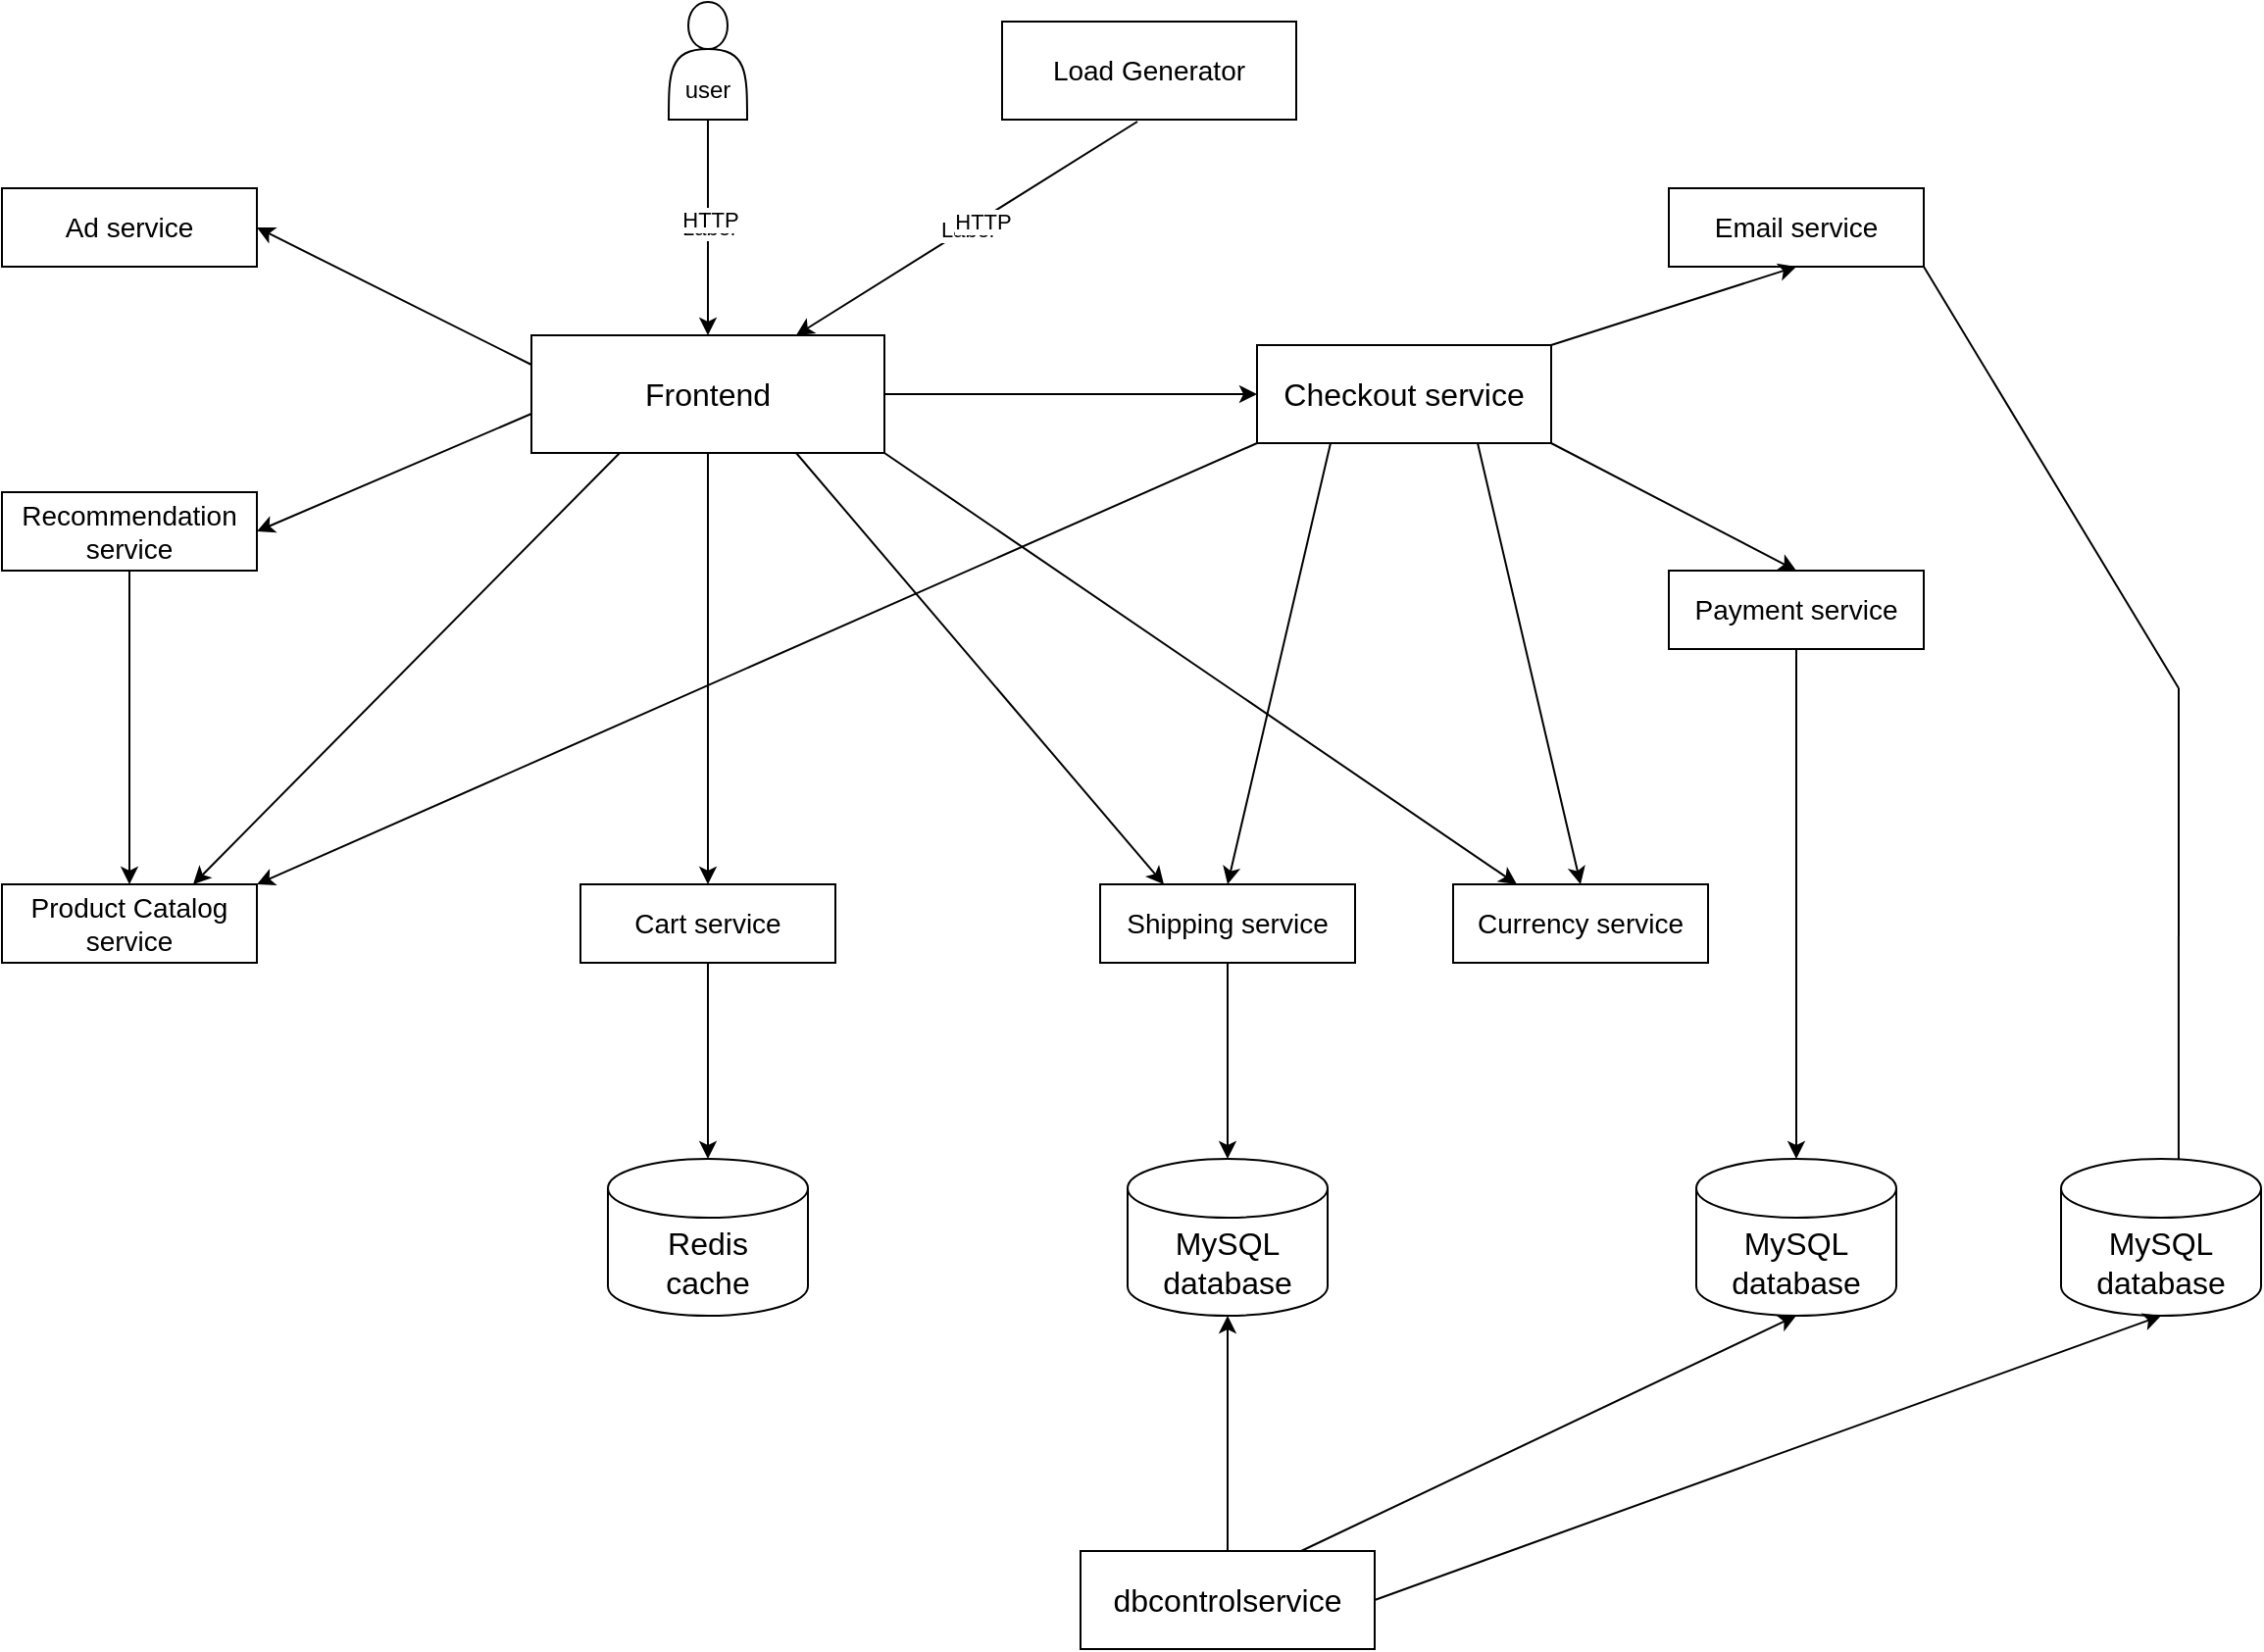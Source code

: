 <mxfile version="24.7.8">
  <diagram name="Page-1" id="A9Ylg3fb1iKOwNVggxnu">
    <mxGraphModel dx="1120" dy="532" grid="1" gridSize="10" guides="1" tooltips="1" connect="1" arrows="1" fold="1" page="1" pageScale="1" pageWidth="850" pageHeight="1100" math="0" shadow="0">
      <root>
        <mxCell id="0" />
        <mxCell id="1" parent="0" />
        <mxCell id="42rCIiYAz0mvuhvBqq5X-1" value="&lt;div&gt;&lt;br&gt;&lt;/div&gt;&lt;div&gt;&lt;br&gt;&lt;/div&gt;&lt;div&gt;user&lt;/div&gt;" style="shape=actor;whiteSpace=wrap;html=1;" parent="1" vertex="1">
          <mxGeometry x="370" y="10" width="40" height="60" as="geometry" />
        </mxCell>
        <mxCell id="42rCIiYAz0mvuhvBqq5X-2" value="&lt;font size=&quot;3&quot;&gt;Frontend&lt;/font&gt;" style="rounded=0;whiteSpace=wrap;html=1;" parent="1" vertex="1">
          <mxGeometry x="300" y="180" width="180" height="60" as="geometry" />
        </mxCell>
        <mxCell id="42rCIiYAz0mvuhvBqq5X-3" value="&lt;font style=&quot;font-size: 14px;&quot;&gt;Ad service&lt;/font&gt;" style="rounded=0;whiteSpace=wrap;html=1;" parent="1" vertex="1">
          <mxGeometry x="30" y="105" width="130" height="40" as="geometry" />
        </mxCell>
        <mxCell id="42rCIiYAz0mvuhvBqq5X-4" value="&lt;font style=&quot;font-size: 14px;&quot;&gt;Load Generator&lt;/font&gt;" style="rounded=0;whiteSpace=wrap;html=1;" parent="1" vertex="1">
          <mxGeometry x="540" y="20" width="150" height="50" as="geometry" />
        </mxCell>
        <mxCell id="42rCIiYAz0mvuhvBqq5X-5" value="" style="endArrow=classic;html=1;rounded=0;entryX=1;entryY=0.5;entryDx=0;entryDy=0;exitX=0;exitY=0.25;exitDx=0;exitDy=0;" parent="1" source="42rCIiYAz0mvuhvBqq5X-2" target="42rCIiYAz0mvuhvBqq5X-3" edge="1">
          <mxGeometry width="50" height="50" relative="1" as="geometry">
            <mxPoint x="230" y="240" as="sourcePoint" />
            <mxPoint x="450" y="250" as="targetPoint" />
          </mxGeometry>
        </mxCell>
        <mxCell id="42rCIiYAz0mvuhvBqq5X-9" value="" style="endArrow=classic;html=1;rounded=0;exitX=1;exitY=0.5;exitDx=0;exitDy=0;entryX=0;entryY=0.5;entryDx=0;entryDy=0;" parent="1" source="42rCIiYAz0mvuhvBqq5X-2" target="42rCIiYAz0mvuhvBqq5X-10" edge="1">
          <mxGeometry width="50" height="50" relative="1" as="geometry">
            <mxPoint x="510" y="190" as="sourcePoint" />
            <mxPoint x="510" y="300" as="targetPoint" />
          </mxGeometry>
        </mxCell>
        <mxCell id="42rCIiYAz0mvuhvBqq5X-10" value="&lt;font size=&quot;3&quot;&gt;Checkout service&lt;/font&gt;" style="rounded=0;whiteSpace=wrap;html=1;" parent="1" vertex="1">
          <mxGeometry x="670" y="185" width="150" height="50" as="geometry" />
        </mxCell>
        <mxCell id="42rCIiYAz0mvuhvBqq5X-13" value="&lt;font style=&quot;font-size: 14px;&quot;&gt;Recommendation service&lt;/font&gt;" style="rounded=0;whiteSpace=wrap;html=1;" parent="1" vertex="1">
          <mxGeometry x="30" y="260" width="130" height="40" as="geometry" />
        </mxCell>
        <mxCell id="42rCIiYAz0mvuhvBqq5X-14" value="&lt;font style=&quot;font-size: 14px;&quot;&gt;Shipping service&lt;/font&gt;" style="rounded=0;whiteSpace=wrap;html=1;" parent="1" vertex="1">
          <mxGeometry x="590" y="460" width="130" height="40" as="geometry" />
        </mxCell>
        <mxCell id="42rCIiYAz0mvuhvBqq5X-16" value="&lt;span style=&quot;font-size: 14px;&quot;&gt;Payment service&lt;/span&gt;" style="rounded=0;whiteSpace=wrap;html=1;" parent="1" vertex="1">
          <mxGeometry x="880" y="300" width="130" height="40" as="geometry" />
        </mxCell>
        <mxCell id="42rCIiYAz0mvuhvBqq5X-17" value="&lt;span style=&quot;font-size: 14px; background-color: initial;&quot;&gt;Currency service&lt;/span&gt;" style="rounded=0;whiteSpace=wrap;html=1;" parent="1" vertex="1">
          <mxGeometry x="770" y="460" width="130" height="40" as="geometry" />
        </mxCell>
        <mxCell id="42rCIiYAz0mvuhvBqq5X-18" value="&lt;font style=&quot;font-size: 14px;&quot;&gt;Email&lt;/font&gt;&lt;span style=&quot;background-color: initial; font-size: 14px;&quot;&gt;&amp;nbsp;service&lt;/span&gt;" style="rounded=0;whiteSpace=wrap;html=1;" parent="1" vertex="1">
          <mxGeometry x="880" y="105" width="130" height="40" as="geometry" />
        </mxCell>
        <mxCell id="42rCIiYAz0mvuhvBqq5X-21" value="" style="endArrow=classic;html=1;rounded=0;entryX=1;entryY=0.5;entryDx=0;entryDy=0;" parent="1" target="42rCIiYAz0mvuhvBqq5X-13" edge="1">
          <mxGeometry width="50" height="50" relative="1" as="geometry">
            <mxPoint x="300" y="220" as="sourcePoint" />
            <mxPoint x="160" y="175" as="targetPoint" />
          </mxGeometry>
        </mxCell>
        <mxCell id="42rCIiYAz0mvuhvBqq5X-24" value="" style="endArrow=classic;html=1;rounded=0;exitX=0.5;exitY=1;exitDx=0;exitDy=0;entryX=0.5;entryY=0;entryDx=0;entryDy=0;" parent="1" source="42rCIiYAz0mvuhvBqq5X-1" target="42rCIiYAz0mvuhvBqq5X-2" edge="1">
          <mxGeometry relative="1" as="geometry">
            <mxPoint x="370" y="290" as="sourcePoint" />
            <mxPoint x="470" y="290" as="targetPoint" />
          </mxGeometry>
        </mxCell>
        <mxCell id="42rCIiYAz0mvuhvBqq5X-25" value="Label" style="edgeLabel;resizable=0;html=1;;align=center;verticalAlign=middle;" parent="42rCIiYAz0mvuhvBqq5X-24" connectable="0" vertex="1">
          <mxGeometry relative="1" as="geometry" />
        </mxCell>
        <mxCell id="42rCIiYAz0mvuhvBqq5X-26" value="HTTP" style="edgeLabel;html=1;align=center;verticalAlign=middle;resizable=0;points=[];" parent="42rCIiYAz0mvuhvBqq5X-24" vertex="1" connectable="0">
          <mxGeometry x="-0.08" y="1" relative="1" as="geometry">
            <mxPoint as="offset" />
          </mxGeometry>
        </mxCell>
        <mxCell id="42rCIiYAz0mvuhvBqq5X-27" value="" style="endArrow=classic;html=1;rounded=0;exitX=0.46;exitY=1.02;exitDx=0;exitDy=0;exitPerimeter=0;entryX=0.75;entryY=0;entryDx=0;entryDy=0;" parent="1" source="42rCIiYAz0mvuhvBqq5X-4" target="42rCIiYAz0mvuhvBqq5X-2" edge="1">
          <mxGeometry relative="1" as="geometry">
            <mxPoint x="380" y="300" as="sourcePoint" />
            <mxPoint x="480" y="300" as="targetPoint" />
          </mxGeometry>
        </mxCell>
        <mxCell id="42rCIiYAz0mvuhvBqq5X-28" value="Label" style="edgeLabel;resizable=0;html=1;;align=center;verticalAlign=middle;" parent="42rCIiYAz0mvuhvBqq5X-27" connectable="0" vertex="1">
          <mxGeometry relative="1" as="geometry" />
        </mxCell>
        <mxCell id="42rCIiYAz0mvuhvBqq5X-29" value="HTTP" style="edgeLabel;html=1;align=center;verticalAlign=middle;resizable=0;points=[];" parent="42rCIiYAz0mvuhvBqq5X-27" vertex="1" connectable="0">
          <mxGeometry x="-0.08" y="1" relative="1" as="geometry">
            <mxPoint as="offset" />
          </mxGeometry>
        </mxCell>
        <mxCell id="42rCIiYAz0mvuhvBqq5X-30" value="" style="endArrow=classic;html=1;rounded=0;exitX=1;exitY=0;exitDx=0;exitDy=0;entryX=0.5;entryY=1;entryDx=0;entryDy=0;" parent="1" source="42rCIiYAz0mvuhvBqq5X-10" target="42rCIiYAz0mvuhvBqq5X-18" edge="1">
          <mxGeometry width="50" height="50" relative="1" as="geometry">
            <mxPoint x="490" y="220" as="sourcePoint" />
            <mxPoint x="680" y="220" as="targetPoint" />
          </mxGeometry>
        </mxCell>
        <mxCell id="42rCIiYAz0mvuhvBqq5X-31" value="" style="endArrow=classic;html=1;rounded=0;exitX=1;exitY=1;exitDx=0;exitDy=0;entryX=0.5;entryY=0;entryDx=0;entryDy=0;" parent="1" source="42rCIiYAz0mvuhvBqq5X-10" target="42rCIiYAz0mvuhvBqq5X-16" edge="1">
          <mxGeometry width="50" height="50" relative="1" as="geometry">
            <mxPoint x="771" y="244" as="sourcePoint" />
            <mxPoint x="805" y="320" as="targetPoint" />
          </mxGeometry>
        </mxCell>
        <mxCell id="42rCIiYAz0mvuhvBqq5X-32" value="" style="endArrow=classic;html=1;rounded=0;entryX=0.5;entryY=0;entryDx=0;entryDy=0;exitX=0.75;exitY=1;exitDx=0;exitDy=0;" parent="1" source="42rCIiYAz0mvuhvBqq5X-10" target="42rCIiYAz0mvuhvBqq5X-17" edge="1">
          <mxGeometry width="50" height="50" relative="1" as="geometry">
            <mxPoint x="770" y="230" as="sourcePoint" />
            <mxPoint x="775" y="370" as="targetPoint" />
          </mxGeometry>
        </mxCell>
        <mxCell id="42rCIiYAz0mvuhvBqq5X-34" value="" style="endArrow=classic;html=1;rounded=0;exitX=0.25;exitY=1;exitDx=0;exitDy=0;entryX=0.5;entryY=0;entryDx=0;entryDy=0;" parent="1" source="42rCIiYAz0mvuhvBqq5X-10" target="42rCIiYAz0mvuhvBqq5X-14" edge="1">
          <mxGeometry width="50" height="50" relative="1" as="geometry">
            <mxPoint x="718" y="245" as="sourcePoint" />
            <mxPoint x="595" y="370" as="targetPoint" />
          </mxGeometry>
        </mxCell>
        <mxCell id="42rCIiYAz0mvuhvBqq5X-35" value="&lt;font style=&quot;font-size: 14px;&quot;&gt;Product Catalog service&lt;/font&gt;" style="rounded=0;whiteSpace=wrap;html=1;" parent="1" vertex="1">
          <mxGeometry x="30" y="460" width="130" height="40" as="geometry" />
        </mxCell>
        <mxCell id="42rCIiYAz0mvuhvBqq5X-36" value="" style="endArrow=classic;html=1;rounded=0;entryX=0.75;entryY=0;entryDx=0;entryDy=0;exitX=0.25;exitY=1;exitDx=0;exitDy=0;" parent="1" source="42rCIiYAz0mvuhvBqq5X-2" target="42rCIiYAz0mvuhvBqq5X-35" edge="1">
          <mxGeometry width="50" height="50" relative="1" as="geometry">
            <mxPoint x="310" y="230" as="sourcePoint" />
            <mxPoint x="160" y="290" as="targetPoint" />
          </mxGeometry>
        </mxCell>
        <mxCell id="42rCIiYAz0mvuhvBqq5X-37" value="&lt;font style=&quot;font-size: 14px;&quot;&gt;Cart service&lt;/font&gt;" style="rounded=0;whiteSpace=wrap;html=1;" parent="1" vertex="1">
          <mxGeometry x="325" y="460" width="130" height="40" as="geometry" />
        </mxCell>
        <mxCell id="42rCIiYAz0mvuhvBqq5X-38" value="" style="endArrow=classic;html=1;rounded=0;entryX=0.5;entryY=0;entryDx=0;entryDy=0;exitX=0.5;exitY=1;exitDx=0;exitDy=0;" parent="1" source="42rCIiYAz0mvuhvBqq5X-2" target="42rCIiYAz0mvuhvBqq5X-37" edge="1">
          <mxGeometry width="50" height="50" relative="1" as="geometry">
            <mxPoint x="310" y="230" as="sourcePoint" />
            <mxPoint x="160" y="290" as="targetPoint" />
          </mxGeometry>
        </mxCell>
        <mxCell id="42rCIiYAz0mvuhvBqq5X-39" value="&lt;font size=&quot;3&quot;&gt;&amp;nbsp; &amp;nbsp;Redis&amp;nbsp; &amp;nbsp; cache&lt;/font&gt;" style="shape=cylinder3;whiteSpace=wrap;html=1;boundedLbl=1;backgroundOutline=1;size=15;" parent="1" vertex="1">
          <mxGeometry x="339" y="600" width="102" height="80" as="geometry" />
        </mxCell>
        <mxCell id="42rCIiYAz0mvuhvBqq5X-40" value="" style="endArrow=classic;html=1;rounded=0;entryX=0.5;entryY=0;entryDx=0;entryDy=0;exitX=0.5;exitY=1;exitDx=0;exitDy=0;entryPerimeter=0;" parent="1" source="42rCIiYAz0mvuhvBqq5X-37" target="42rCIiYAz0mvuhvBqq5X-39" edge="1">
          <mxGeometry width="50" height="50" relative="1" as="geometry">
            <mxPoint x="310" y="230" as="sourcePoint" />
            <mxPoint x="160" y="290" as="targetPoint" />
          </mxGeometry>
        </mxCell>
        <mxCell id="42rCIiYAz0mvuhvBqq5X-41" value="" style="endArrow=classic;html=1;rounded=0;entryX=0.5;entryY=0;entryDx=0;entryDy=0;exitX=0.5;exitY=1;exitDx=0;exitDy=0;" parent="1" source="42rCIiYAz0mvuhvBqq5X-13" target="42rCIiYAz0mvuhvBqq5X-35" edge="1">
          <mxGeometry width="50" height="50" relative="1" as="geometry">
            <mxPoint x="310" y="230" as="sourcePoint" />
            <mxPoint x="160" y="290" as="targetPoint" />
          </mxGeometry>
        </mxCell>
        <mxCell id="42rCIiYAz0mvuhvBqq5X-42" value="" style="endArrow=classic;html=1;rounded=0;exitX=0;exitY=1;exitDx=0;exitDy=0;entryX=1;entryY=0;entryDx=0;entryDy=0;" parent="1" source="42rCIiYAz0mvuhvBqq5X-10" target="42rCIiYAz0mvuhvBqq5X-35" edge="1">
          <mxGeometry width="50" height="50" relative="1" as="geometry">
            <mxPoint x="718" y="245" as="sourcePoint" />
            <mxPoint x="635" y="410" as="targetPoint" />
          </mxGeometry>
        </mxCell>
        <mxCell id="42rCIiYAz0mvuhvBqq5X-43" value="" style="endArrow=classic;html=1;rounded=0;exitX=1;exitY=1;exitDx=0;exitDy=0;entryX=0.25;entryY=0;entryDx=0;entryDy=0;" parent="1" source="42rCIiYAz0mvuhvBqq5X-2" target="42rCIiYAz0mvuhvBqq5X-17" edge="1">
          <mxGeometry width="50" height="50" relative="1" as="geometry">
            <mxPoint x="718" y="245" as="sourcePoint" />
            <mxPoint x="665" y="440" as="targetPoint" />
          </mxGeometry>
        </mxCell>
        <mxCell id="42rCIiYAz0mvuhvBqq5X-44" value="" style="endArrow=classic;html=1;rounded=0;exitX=0.75;exitY=1;exitDx=0;exitDy=0;entryX=0.25;entryY=0;entryDx=0;entryDy=0;" parent="1" source="42rCIiYAz0mvuhvBqq5X-2" target="42rCIiYAz0mvuhvBqq5X-14" edge="1">
          <mxGeometry width="50" height="50" relative="1" as="geometry">
            <mxPoint x="490" y="250" as="sourcePoint" />
            <mxPoint x="803" y="440" as="targetPoint" />
          </mxGeometry>
        </mxCell>
        <mxCell id="xweDf9rFLMSrP6DdLbqp-2" value="&lt;font size=&quot;3&quot;&gt;MySQL database&lt;/font&gt;" style="shape=cylinder3;whiteSpace=wrap;html=1;boundedLbl=1;backgroundOutline=1;size=15;" parent="1" vertex="1">
          <mxGeometry x="604" y="600" width="102" height="80" as="geometry" />
        </mxCell>
        <mxCell id="xweDf9rFLMSrP6DdLbqp-3" value="&lt;font size=&quot;3&quot;&gt;MySQL database&lt;/font&gt;" style="shape=cylinder3;whiteSpace=wrap;html=1;boundedLbl=1;backgroundOutline=1;size=15;" parent="1" vertex="1">
          <mxGeometry x="894" y="600" width="102" height="80" as="geometry" />
        </mxCell>
        <mxCell id="xweDf9rFLMSrP6DdLbqp-4" value="" style="endArrow=classic;html=1;rounded=0;entryX=0.5;entryY=0;entryDx=0;entryDy=0;exitX=0.5;exitY=1;exitDx=0;exitDy=0;entryPerimeter=0;" parent="1" source="42rCIiYAz0mvuhvBqq5X-16" target="xweDf9rFLMSrP6DdLbqp-3" edge="1">
          <mxGeometry width="50" height="50" relative="1" as="geometry">
            <mxPoint x="793" y="245" as="sourcePoint" />
            <mxPoint x="855" y="470" as="targetPoint" />
          </mxGeometry>
        </mxCell>
        <mxCell id="xweDf9rFLMSrP6DdLbqp-5" value="" style="endArrow=none;html=1;rounded=0;entryX=1;entryY=1;entryDx=0;entryDy=0;" parent="1" target="42rCIiYAz0mvuhvBqq5X-18" edge="1">
          <mxGeometry width="50" height="50" relative="1" as="geometry">
            <mxPoint x="1140" y="360" as="sourcePoint" />
            <mxPoint x="900" y="200" as="targetPoint" />
          </mxGeometry>
        </mxCell>
        <mxCell id="xweDf9rFLMSrP6DdLbqp-7" value="" style="endArrow=classic;html=1;rounded=0;entryX=0.588;entryY=0.125;entryDx=0;entryDy=0;entryPerimeter=0;" parent="1" target="xweDf9rFLMSrP6DdLbqp-8" edge="1">
          <mxGeometry width="50" height="50" relative="1" as="geometry">
            <mxPoint x="1140" y="360" as="sourcePoint" />
            <mxPoint x="900" y="500" as="targetPoint" />
          </mxGeometry>
        </mxCell>
        <mxCell id="xweDf9rFLMSrP6DdLbqp-8" value="&lt;font size=&quot;3&quot;&gt;MySQL database&lt;/font&gt;" style="shape=cylinder3;whiteSpace=wrap;html=1;boundedLbl=1;backgroundOutline=1;size=15;" parent="1" vertex="1">
          <mxGeometry x="1080" y="600" width="102" height="80" as="geometry" />
        </mxCell>
        <mxCell id="xweDf9rFLMSrP6DdLbqp-9" value="" style="endArrow=classic;html=1;rounded=0;exitX=0.5;exitY=1;exitDx=0;exitDy=0;" parent="1" source="42rCIiYAz0mvuhvBqq5X-14" target="xweDf9rFLMSrP6DdLbqp-2" edge="1">
          <mxGeometry width="50" height="50" relative="1" as="geometry">
            <mxPoint x="400" y="510" as="sourcePoint" />
            <mxPoint x="400" y="610" as="targetPoint" />
          </mxGeometry>
        </mxCell>
        <mxCell id="xweDf9rFLMSrP6DdLbqp-10" value="&lt;font size=&quot;3&quot;&gt;dbcontrolservice&lt;/font&gt;" style="rounded=0;whiteSpace=wrap;html=1;" parent="1" vertex="1">
          <mxGeometry x="580" y="800" width="150" height="50" as="geometry" />
        </mxCell>
        <mxCell id="xweDf9rFLMSrP6DdLbqp-11" value="" style="endArrow=classic;html=1;rounded=0;exitX=0.75;exitY=0;exitDx=0;exitDy=0;entryX=0.5;entryY=1;entryDx=0;entryDy=0;entryPerimeter=0;" parent="1" source="xweDf9rFLMSrP6DdLbqp-10" target="xweDf9rFLMSrP6DdLbqp-3" edge="1">
          <mxGeometry width="50" height="50" relative="1" as="geometry">
            <mxPoint x="665" y="510" as="sourcePoint" />
            <mxPoint x="665" y="610" as="targetPoint" />
          </mxGeometry>
        </mxCell>
        <mxCell id="xweDf9rFLMSrP6DdLbqp-12" value="" style="endArrow=classic;html=1;rounded=0;entryX=0.5;entryY=1;entryDx=0;entryDy=0;entryPerimeter=0;exitX=0.5;exitY=0;exitDx=0;exitDy=0;" parent="1" source="xweDf9rFLMSrP6DdLbqp-10" target="xweDf9rFLMSrP6DdLbqp-2" edge="1">
          <mxGeometry width="50" height="50" relative="1" as="geometry">
            <mxPoint x="800" y="730" as="sourcePoint" />
            <mxPoint x="675" y="620" as="targetPoint" />
          </mxGeometry>
        </mxCell>
        <mxCell id="xweDf9rFLMSrP6DdLbqp-13" value="" style="endArrow=classic;html=1;rounded=0;entryX=0.5;entryY=1;entryDx=0;entryDy=0;entryPerimeter=0;exitX=1;exitY=0.5;exitDx=0;exitDy=0;" parent="1" source="xweDf9rFLMSrP6DdLbqp-10" target="xweDf9rFLMSrP6DdLbqp-8" edge="1">
          <mxGeometry width="50" height="50" relative="1" as="geometry">
            <mxPoint x="990" y="930" as="sourcePoint" />
            <mxPoint x="685" y="630" as="targetPoint" />
          </mxGeometry>
        </mxCell>
      </root>
    </mxGraphModel>
  </diagram>
</mxfile>
